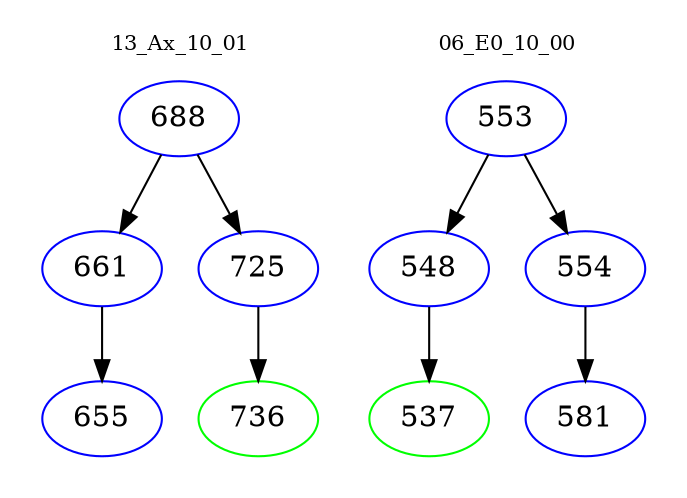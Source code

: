 digraph{
subgraph cluster_0 {
color = white
label = "13_Ax_10_01";
fontsize=10;
T0_688 [label="688", color="blue"]
T0_688 -> T0_661 [color="black"]
T0_661 [label="661", color="blue"]
T0_661 -> T0_655 [color="black"]
T0_655 [label="655", color="blue"]
T0_688 -> T0_725 [color="black"]
T0_725 [label="725", color="blue"]
T0_725 -> T0_736 [color="black"]
T0_736 [label="736", color="green"]
}
subgraph cluster_1 {
color = white
label = "06_E0_10_00";
fontsize=10;
T1_553 [label="553", color="blue"]
T1_553 -> T1_548 [color="black"]
T1_548 [label="548", color="blue"]
T1_548 -> T1_537 [color="black"]
T1_537 [label="537", color="green"]
T1_553 -> T1_554 [color="black"]
T1_554 [label="554", color="blue"]
T1_554 -> T1_581 [color="black"]
T1_581 [label="581", color="blue"]
}
}
